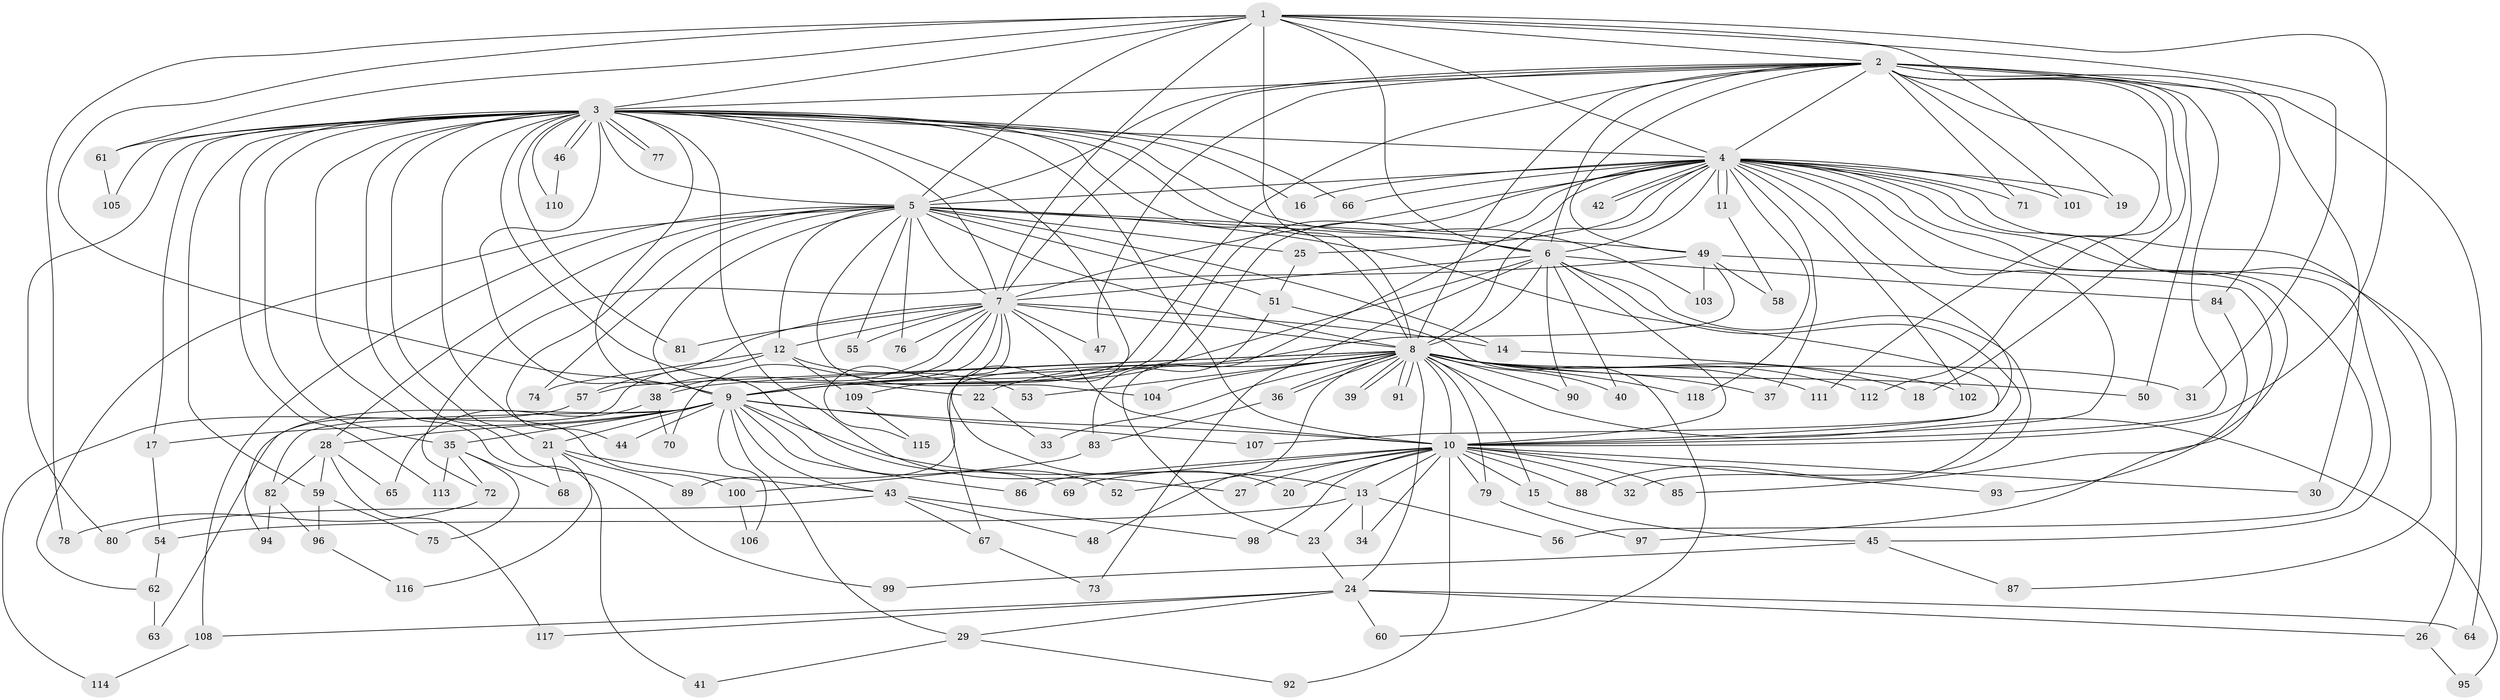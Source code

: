 // coarse degree distribution, {19: 0.012048192771084338, 27: 0.012048192771084338, 2: 0.4578313253012048, 25: 0.012048192771084338, 3: 0.21686746987951808, 21: 0.024096385542168676, 29: 0.012048192771084338, 13: 0.012048192771084338, 5: 0.03614457831325301, 1: 0.060240963855421686, 6: 0.03614457831325301, 16: 0.012048192771084338, 4: 0.060240963855421686, 18: 0.012048192771084338, 8: 0.012048192771084338, 7: 0.012048192771084338}
// Generated by graph-tools (version 1.1) at 2025/36/03/04/25 23:36:31]
// undirected, 118 vertices, 261 edges
graph export_dot {
  node [color=gray90,style=filled];
  1;
  2;
  3;
  4;
  5;
  6;
  7;
  8;
  9;
  10;
  11;
  12;
  13;
  14;
  15;
  16;
  17;
  18;
  19;
  20;
  21;
  22;
  23;
  24;
  25;
  26;
  27;
  28;
  29;
  30;
  31;
  32;
  33;
  34;
  35;
  36;
  37;
  38;
  39;
  40;
  41;
  42;
  43;
  44;
  45;
  46;
  47;
  48;
  49;
  50;
  51;
  52;
  53;
  54;
  55;
  56;
  57;
  58;
  59;
  60;
  61;
  62;
  63;
  64;
  65;
  66;
  67;
  68;
  69;
  70;
  71;
  72;
  73;
  74;
  75;
  76;
  77;
  78;
  79;
  80;
  81;
  82;
  83;
  84;
  85;
  86;
  87;
  88;
  89;
  90;
  91;
  92;
  93;
  94;
  95;
  96;
  97;
  98;
  99;
  100;
  101;
  102;
  103;
  104;
  105;
  106;
  107;
  108;
  109;
  110;
  111;
  112;
  113;
  114;
  115;
  116;
  117;
  118;
  1 -- 2;
  1 -- 3;
  1 -- 4;
  1 -- 5;
  1 -- 6;
  1 -- 7;
  1 -- 8;
  1 -- 9;
  1 -- 10;
  1 -- 19;
  1 -- 31;
  1 -- 61;
  1 -- 78;
  2 -- 3;
  2 -- 4;
  2 -- 5;
  2 -- 6;
  2 -- 7;
  2 -- 8;
  2 -- 9;
  2 -- 10;
  2 -- 18;
  2 -- 30;
  2 -- 47;
  2 -- 49;
  2 -- 50;
  2 -- 64;
  2 -- 71;
  2 -- 84;
  2 -- 101;
  2 -- 111;
  2 -- 112;
  3 -- 4;
  3 -- 5;
  3 -- 6;
  3 -- 7;
  3 -- 8;
  3 -- 9;
  3 -- 10;
  3 -- 16;
  3 -- 17;
  3 -- 21;
  3 -- 22;
  3 -- 27;
  3 -- 35;
  3 -- 41;
  3 -- 46;
  3 -- 46;
  3 -- 52;
  3 -- 59;
  3 -- 61;
  3 -- 66;
  3 -- 67;
  3 -- 77;
  3 -- 77;
  3 -- 80;
  3 -- 81;
  3 -- 99;
  3 -- 100;
  3 -- 103;
  3 -- 105;
  3 -- 110;
  3 -- 113;
  4 -- 5;
  4 -- 6;
  4 -- 7;
  4 -- 8;
  4 -- 9;
  4 -- 10;
  4 -- 11;
  4 -- 11;
  4 -- 16;
  4 -- 19;
  4 -- 23;
  4 -- 25;
  4 -- 26;
  4 -- 37;
  4 -- 42;
  4 -- 42;
  4 -- 45;
  4 -- 56;
  4 -- 66;
  4 -- 71;
  4 -- 87;
  4 -- 93;
  4 -- 101;
  4 -- 102;
  4 -- 107;
  4 -- 109;
  4 -- 118;
  5 -- 6;
  5 -- 7;
  5 -- 8;
  5 -- 9;
  5 -- 10;
  5 -- 12;
  5 -- 14;
  5 -- 25;
  5 -- 28;
  5 -- 44;
  5 -- 49;
  5 -- 51;
  5 -- 55;
  5 -- 62;
  5 -- 74;
  5 -- 76;
  5 -- 104;
  5 -- 108;
  6 -- 7;
  6 -- 8;
  6 -- 9;
  6 -- 10;
  6 -- 32;
  6 -- 40;
  6 -- 73;
  6 -- 84;
  6 -- 88;
  6 -- 90;
  7 -- 8;
  7 -- 9;
  7 -- 10;
  7 -- 12;
  7 -- 14;
  7 -- 20;
  7 -- 38;
  7 -- 47;
  7 -- 55;
  7 -- 57;
  7 -- 70;
  7 -- 76;
  7 -- 81;
  7 -- 115;
  8 -- 9;
  8 -- 10;
  8 -- 15;
  8 -- 18;
  8 -- 22;
  8 -- 24;
  8 -- 31;
  8 -- 33;
  8 -- 36;
  8 -- 36;
  8 -- 37;
  8 -- 38;
  8 -- 39;
  8 -- 39;
  8 -- 40;
  8 -- 48;
  8 -- 50;
  8 -- 53;
  8 -- 57;
  8 -- 79;
  8 -- 90;
  8 -- 91;
  8 -- 91;
  8 -- 95;
  8 -- 104;
  8 -- 111;
  8 -- 112;
  8 -- 118;
  9 -- 10;
  9 -- 13;
  9 -- 17;
  9 -- 21;
  9 -- 28;
  9 -- 29;
  9 -- 35;
  9 -- 43;
  9 -- 44;
  9 -- 63;
  9 -- 69;
  9 -- 82;
  9 -- 86;
  9 -- 106;
  9 -- 107;
  10 -- 13;
  10 -- 15;
  10 -- 20;
  10 -- 27;
  10 -- 30;
  10 -- 32;
  10 -- 34;
  10 -- 52;
  10 -- 69;
  10 -- 79;
  10 -- 85;
  10 -- 86;
  10 -- 88;
  10 -- 92;
  10 -- 93;
  10 -- 98;
  11 -- 58;
  12 -- 53;
  12 -- 74;
  12 -- 94;
  12 -- 109;
  13 -- 23;
  13 -- 34;
  13 -- 54;
  13 -- 56;
  14 -- 102;
  15 -- 45;
  17 -- 54;
  21 -- 43;
  21 -- 68;
  21 -- 89;
  21 -- 116;
  22 -- 33;
  23 -- 24;
  24 -- 26;
  24 -- 29;
  24 -- 60;
  24 -- 64;
  24 -- 108;
  24 -- 117;
  25 -- 51;
  26 -- 95;
  28 -- 59;
  28 -- 65;
  28 -- 82;
  28 -- 117;
  29 -- 41;
  29 -- 92;
  35 -- 68;
  35 -- 72;
  35 -- 75;
  35 -- 113;
  36 -- 83;
  38 -- 65;
  38 -- 70;
  43 -- 48;
  43 -- 67;
  43 -- 80;
  43 -- 98;
  45 -- 87;
  45 -- 99;
  46 -- 110;
  49 -- 58;
  49 -- 72;
  49 -- 89;
  49 -- 97;
  49 -- 103;
  51 -- 60;
  51 -- 83;
  54 -- 62;
  57 -- 114;
  59 -- 75;
  59 -- 96;
  61 -- 105;
  62 -- 63;
  67 -- 73;
  72 -- 78;
  79 -- 97;
  82 -- 94;
  82 -- 96;
  83 -- 100;
  84 -- 85;
  96 -- 116;
  100 -- 106;
  108 -- 114;
  109 -- 115;
}

